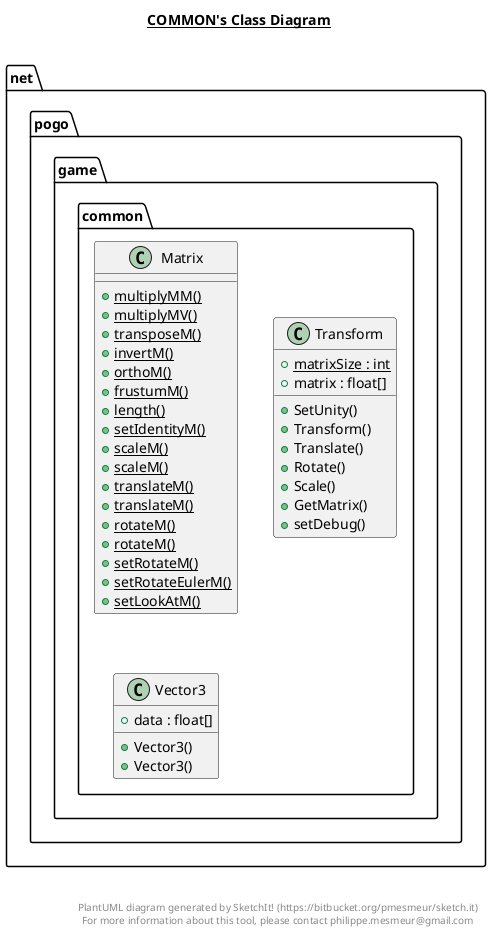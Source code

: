 @startuml

title __COMMON's Class Diagram__\n

  package net.pogo.game.common {
    class Matrix {
        {static} + multiplyMM()
        {static} + multiplyMV()
        {static} + transposeM()
        {static} + invertM()
        {static} + orthoM()
        {static} + frustumM()
        {static} + length()
        {static} + setIdentityM()
        {static} + scaleM()
        {static} + scaleM()
        {static} + translateM()
        {static} + translateM()
        {static} + rotateM()
        {static} + rotateM()
        {static} + setRotateM()
        {static} + setRotateEulerM()
        {static} + setLookAtM()
    }
  }
  

  package net.pogo.game.common {
    class Transform {
        {static} + matrixSize : int
        + matrix : float[]
        + SetUnity()
        + Transform()
        + Translate()
        + Rotate()
        + Scale()
        + GetMatrix()
        + setDebug()
    }
  }
  

  package net.pogo.game.common {
    class Vector3 {
        + data : float[]
        + Vector3()
        + Vector3()
    }
  }
  



right footer


PlantUML diagram generated by SketchIt! (https://bitbucket.org/pmesmeur/sketch.it)
For more information about this tool, please contact philippe.mesmeur@gmail.com
endfooter

@enduml
